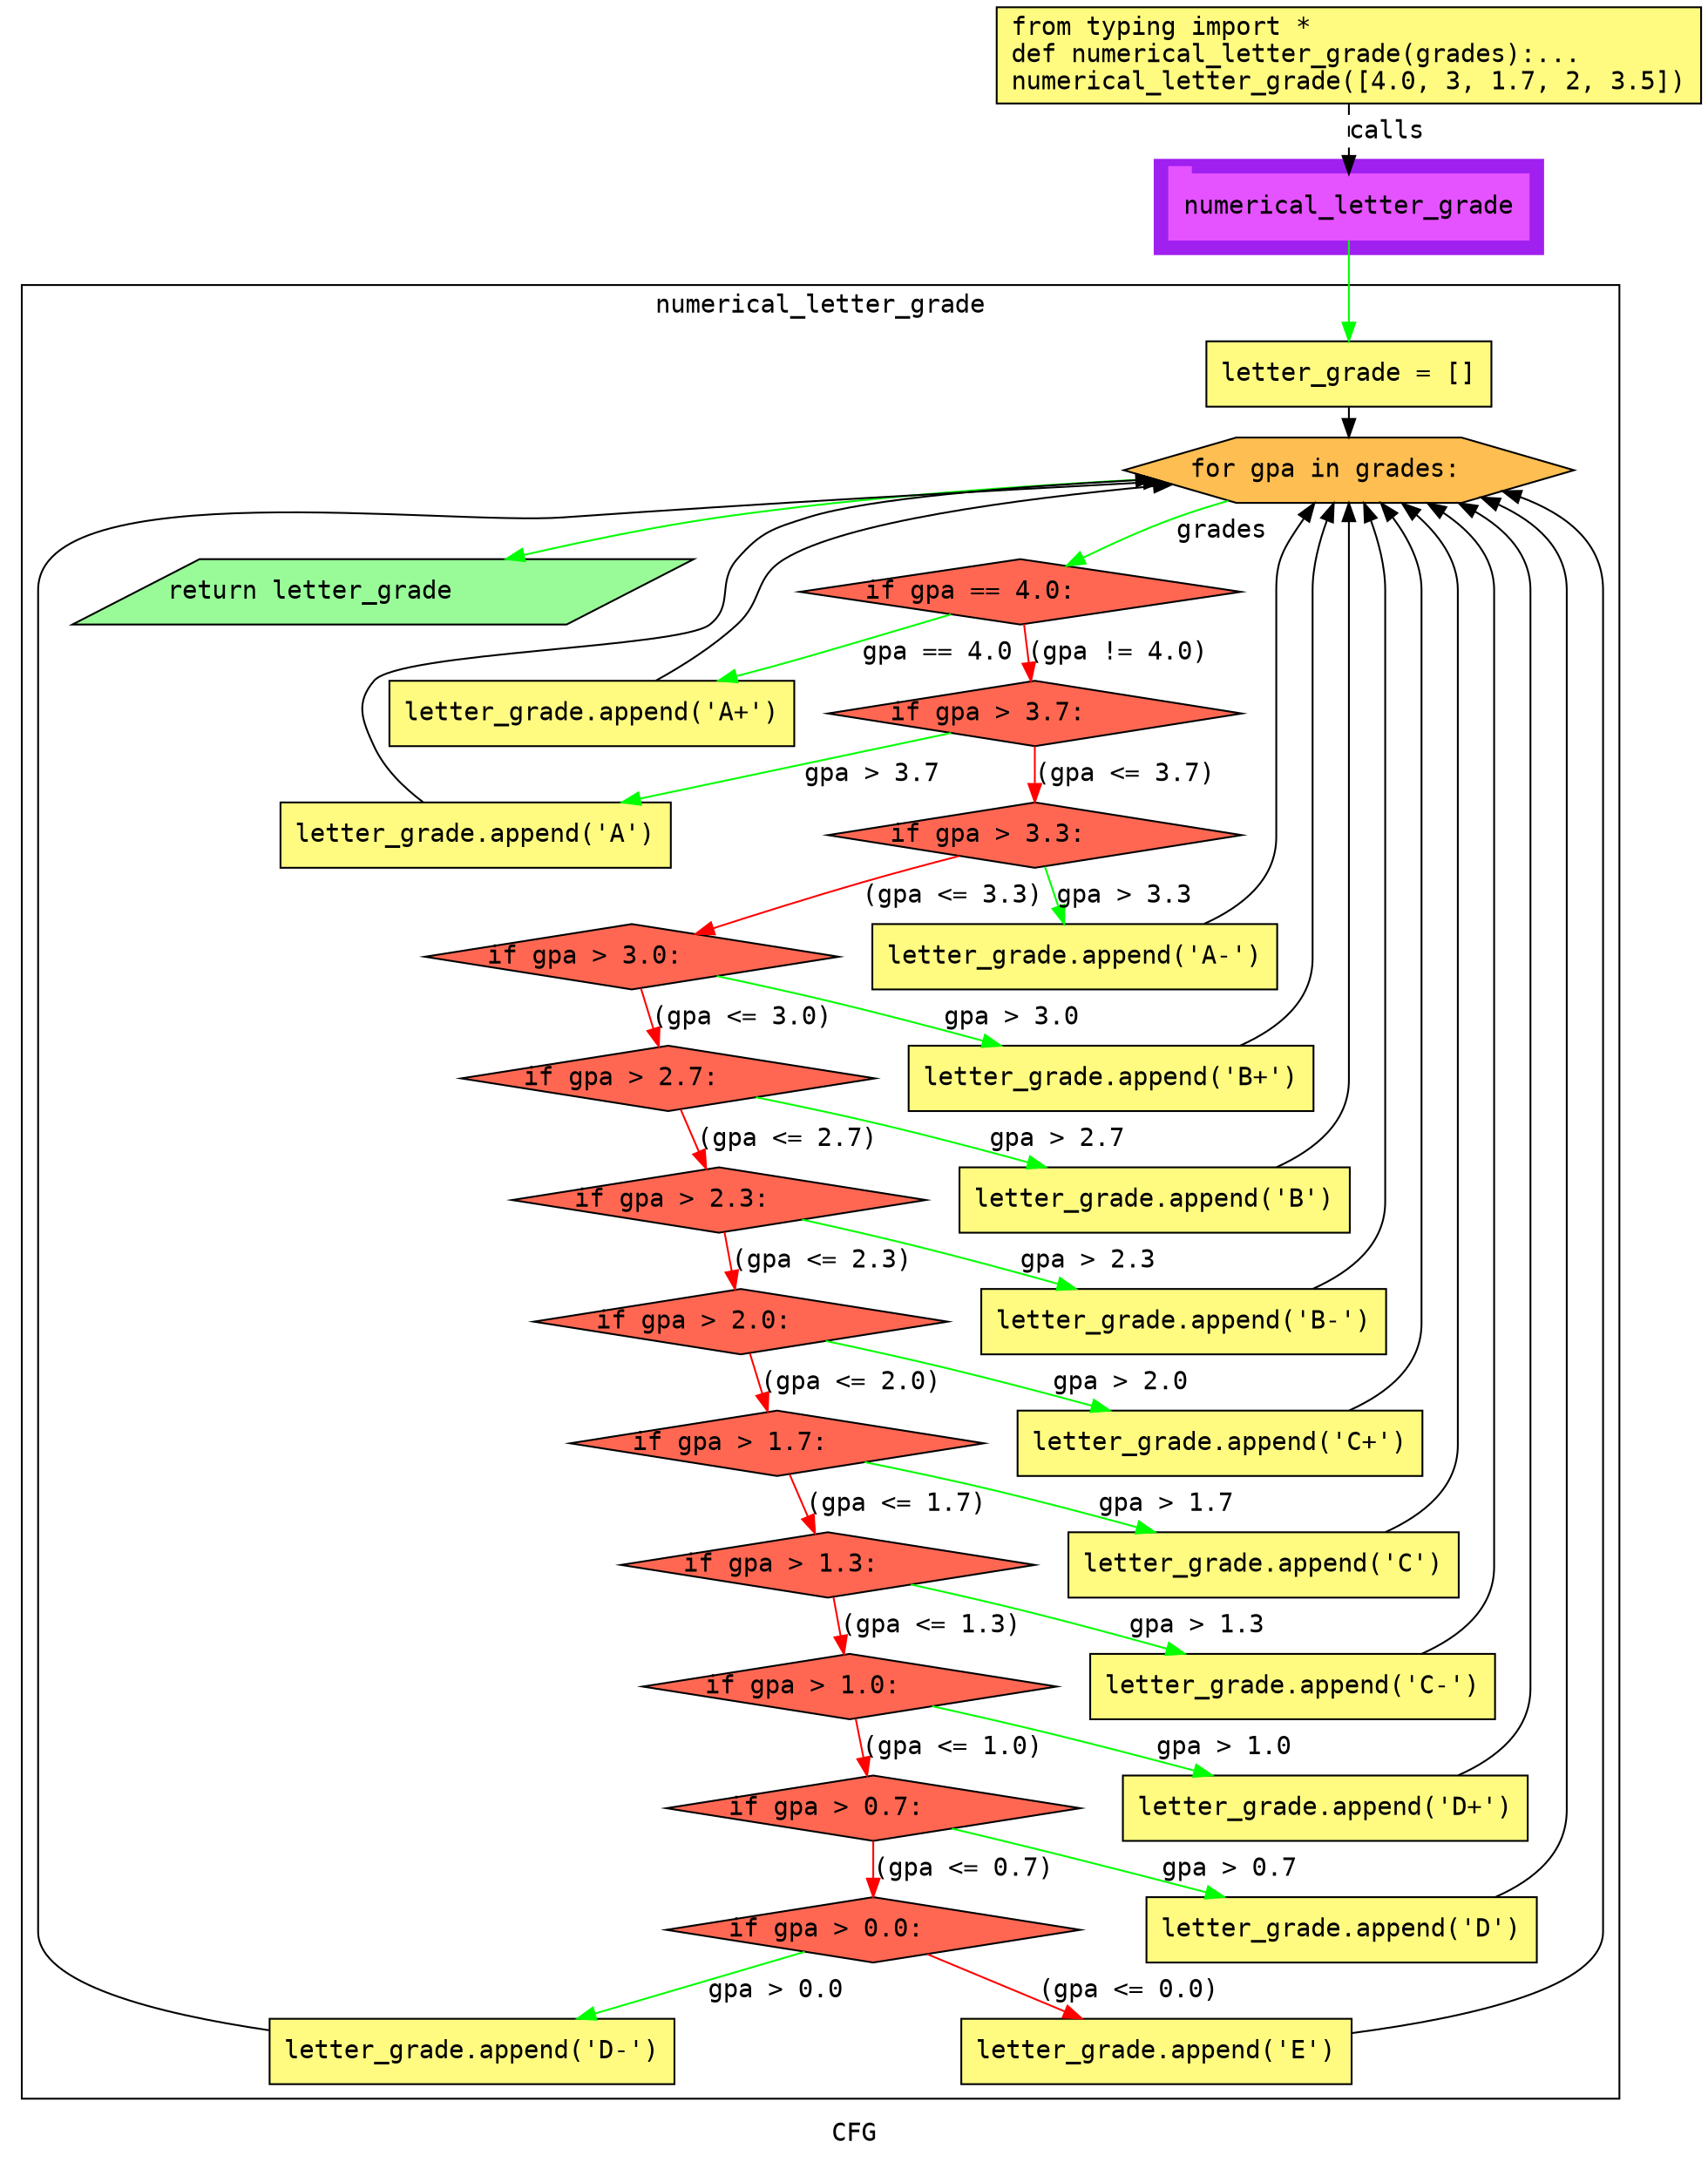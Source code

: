digraph cluster110CFG {
	graph [bb="0,0,919,1183",
		compound=True,
		fontname="DejaVu Sans Mono",
		label=CFG,
		lheight=0.21,
		lp="459.5,11.5",
		lwidth=0.35,
		pack=False,
		rankdir=TB,
		ranksep=0.02
	];
	node [fontname="DejaVu Sans Mono",
		label="\N"
	];
	edge [fontname="DejaVu Sans Mono"];
	subgraph cluster_1 {
		graph [bb="618,1047,832,1099",
			color=purple,
			compound=true,
			fontname="DejaVu Sans Mono",
			label="",
			rankdir=TB,
			ranksep=0.02,
			shape=tab,
			style=filled
		];
		node [fontname="DejaVu Sans Mono"];
		edge [fontname="DejaVu Sans Mono"];
		58	[color="#E552FF",
			height=0.5,
			label=numerical_letter_grade,
			linenum="[35]",
			pos="725,1073",
			shape=tab,
			style=filled,
			width=2.75];
	}
	subgraph cluster0numerical_letter_grade {
		graph [bb="8,31,874,1030",
			compound=True,
			fontname="DejaVu Sans Mono",
			label=numerical_letter_grade,
			lheight=0.21,
			lp="441,1018.5",
			lwidth=2.53,
			pack=False,
			rankdir=TB,
			ranksep=0.02
		];
		node [fontname="DejaVu Sans Mono"];
		edge [fontname="DejaVu Sans Mono"];
		subgraph cluster_7 {
			graph [color=purple,
				compound=true,
				fontname="DejaVu Sans Mono",
				label="",
				rankdir=TB,
				ranksep=0.02,
				shape=tab,
				style=filled
			];
			node [fontname="DejaVu Sans Mono"];
			edge [fontname="DejaVu Sans Mono"];
		}
		subgraph cluster_10 {
			graph [color=purple,
				compound=true,
				fontname="DejaVu Sans Mono",
				label="",
				rankdir=TB,
				ranksep=0.02,
				shape=tab,
				style=filled
			];
			node [fontname="DejaVu Sans Mono"];
			edge [fontname="DejaVu Sans Mono"];
		}
		subgraph cluster_13 {
			graph [color=purple,
				compound=true,
				fontname="DejaVu Sans Mono",
				label="",
				rankdir=TB,
				ranksep=0.02,
				shape=tab,
				style=filled
			];
			node [fontname="DejaVu Sans Mono"];
			edge [fontname="DejaVu Sans Mono"];
		}
		subgraph cluster_16 {
			graph [color=purple,
				compound=true,
				fontname="DejaVu Sans Mono",
				label="",
				rankdir=TB,
				ranksep=0.02,
				shape=tab,
				style=filled
			];
			node [fontname="DejaVu Sans Mono"];
			edge [fontname="DejaVu Sans Mono"];
		}
		subgraph cluster_19 {
			graph [color=purple,
				compound=true,
				fontname="DejaVu Sans Mono",
				label="",
				rankdir=TB,
				ranksep=0.02,
				shape=tab,
				style=filled
			];
			node [fontname="DejaVu Sans Mono"];
			edge [fontname="DejaVu Sans Mono"];
		}
		subgraph cluster_22 {
			graph [color=purple,
				compound=true,
				fontname="DejaVu Sans Mono",
				label="",
				rankdir=TB,
				ranksep=0.02,
				shape=tab,
				style=filled
			];
			node [fontname="DejaVu Sans Mono"];
			edge [fontname="DejaVu Sans Mono"];
		}
		subgraph cluster_25 {
			graph [color=purple,
				compound=true,
				fontname="DejaVu Sans Mono",
				label="",
				rankdir=TB,
				ranksep=0.02,
				shape=tab,
				style=filled
			];
			node [fontname="DejaVu Sans Mono"];
			edge [fontname="DejaVu Sans Mono"];
		}
		subgraph cluster_28 {
			graph [color=purple,
				compound=true,
				fontname="DejaVu Sans Mono",
				label="",
				rankdir=TB,
				ranksep=0.02,
				shape=tab,
				style=filled
			];
			node [fontname="DejaVu Sans Mono"];
			edge [fontname="DejaVu Sans Mono"];
		}
		subgraph cluster_31 {
			graph [color=purple,
				compound=true,
				fontname="DejaVu Sans Mono",
				label="",
				rankdir=TB,
				ranksep=0.02,
				shape=tab,
				style=filled
			];
			node [fontname="DejaVu Sans Mono"];
			edge [fontname="DejaVu Sans Mono"];
		}
		subgraph cluster_34 {
			graph [color=purple,
				compound=true,
				fontname="DejaVu Sans Mono",
				label="",
				rankdir=TB,
				ranksep=0.02,
				shape=tab,
				style=filled
			];
			node [fontname="DejaVu Sans Mono"];
			edge [fontname="DejaVu Sans Mono"];
		}
		subgraph cluster_37 {
			graph [color=purple,
				compound=true,
				fontname="DejaVu Sans Mono",
				label="",
				rankdir=TB,
				ranksep=0.02,
				shape=tab,
				style=filled
			];
			node [fontname="DejaVu Sans Mono"];
			edge [fontname="DejaVu Sans Mono"];
		}
		subgraph cluster_40 {
			graph [color=purple,
				compound=true,
				fontname="DejaVu Sans Mono",
				label="",
				rankdir=TB,
				ranksep=0.02,
				shape=tab,
				style=filled
			];
			node [fontname="DejaVu Sans Mono"];
			edge [fontname="DejaVu Sans Mono"];
		}
		subgraph cluster_42 {
			graph [color=purple,
				compound=true,
				fontname="DejaVu Sans Mono",
				label="",
				rankdir=TB,
				ranksep=0.02,
				shape=tab,
				style=filled
			];
			node [fontname="DejaVu Sans Mono"];
			edge [fontname="DejaVu Sans Mono"];
		}
		3	[fillcolor="#FFFB81",
			height=0.5,
			label="letter_grade = []\l",
			linenum="[5]",
			pos="725,981",
			shape=rectangle,
			style="filled,solid",
			width=2.1806];
		4	[fillcolor="#FFBE52",
			height=0.5,
			label="for gpa in grades:\l",
			linenum="[6]",
			pos="725,928",
			shape=hexagon,
			style="filled,solid",
			width=3.4397];
		3 -> 4	[color=black,
			pos="e,725,946.25 725,962.73 725,960.66 725,958.5 725,956.32"];
		5	[fillcolor="#FF6752",
			height=0.5,
			label="if gpa == 4.0:\l",
			linenum="[7]",
			pos="545,861",
			shape=diamond,
			style="filled,solid",
			width=3.3702];
		4 -> 5	[color=green,
			label=grades,
			lp="655,894.5",
			pos="e,570.15,875.32 658.59,911.19 648.91,908.4 639.14,905.32 630,902 612.86,895.77 594.48,887.36 579.21,879.85"];
		6	[fillcolor="#98fb98",
			height=0.5,
			label="return letter_grade\l",
			linenum="[33]",
			pos="201,861",
			shape=parallelogram,
			style="filled,solid",
			width=4.5794];
		4 -> 6	[color=green,
			pos="e,266.45,879.06 617.33,923.28 549.05,919.92 459.02,913.63 380,902 345.75,896.96 308.3,888.98 276.55,881.48"];
		7	[fillcolor="#FFFB81",
			height=0.5,
			label="letter_grade.append('A+')\l",
			linenum="[8]",
			pos="309,794",
			shape=rectangle,
			style="filled,solid",
			width=3.0972];
		5 -> 7	[color=green,
			label="gpa == 4.0",
			lp="501.5,827.5",
			pos="e,379.75,812.05 506.48,848.72 491.91,844.44 475.19,839.51 460,835 437.76,828.39 432.38,826.12 410,820 403.44,818.21 396.63,816.4 \
389.79,814.62"];
		9	[fillcolor="#FF6752",
			height=0.5,
			label="if gpa > 3.7:\l",
			linenum="[9]",
			pos="552,794",
			shape=diamond,
			style="filled,solid",
			width=3.166];
		5 -> 9	[color=red,
			label="(gpa != 4.0)",
			lp="599,827.5",
			pos="e,550.18,811.91 546.8,843.26 547.5,836.79 548.31,829.22 549.09,822.02"];
		7 -> 4	[color=black,
			pos="e,627.77,920.3 345.14,812.08 360.03,820.17 376.84,830.75 390,843 404.26,856.27 398.48,868.67 415,879 448.2,899.76 541.91,912.34 \
617.68,919.38"];
		10	[fillcolor="#FFFB81",
			height=0.5,
			label="letter_grade.append('A')\l",
			linenum="[10]",
			pos="246,727",
			shape=rectangle,
			style="filled,solid",
			width=2.9861];
		9 -> 10	[color=green,
			label="gpa > 3.7",
			lp="463.5,760.5",
			pos="e,326.19,745.03 505.86,783.2 461.05,773.68 391.81,758.97 336.07,747.13"];
		12	[fillcolor="#FF6752",
			height=0.5,
			label="if gpa > 3.3:\l",
			linenum="[11]",
			pos="552,727",
			shape=diamond,
			style="filled,solid",
			width=3.166];
		9 -> 12	[color=red,
			label="(gpa <= 3.7)",
			lp="602,760.5",
			pos="e,552,745.19 552,775.92 552,769.7 552,762.5 552,755.6"];
		10 -> 4	[color=black,
			pos="e,617.79,923.11 216.48,745.1 205.75,753 194.84,763.45 189,776 182.25,790.51 178.66,799.79 189,812 202.54,827.99 358.59,829.98 375,\
843 388.58,853.77 378.69,865.86 390,879 402.88,893.96 409.22,895.9 428,902 460.65,912.61 539.24,918.94 607.38,922.57"];
		13	[fillcolor="#FFFB81",
			height=0.5,
			label="letter_grade.append('A-')\l",
			linenum="[12]",
			pos="574,660",
			shape=rectangle,
			style="filled,solid",
			width=3.0972];
		12 -> 13	[color=green,
			label="gpa > 3.3",
			lp="601.5,693.5",
			pos="e,568.22,678.08 557.55,709.6 559.79,702.98 562.44,695.17 564.94,687.77"];
		15	[fillcolor="#FF6752",
			height=0.5,
			label="if gpa > 3.0:\l",
			linenum="[13]",
			pos="331,660",
			shape=diamond,
			style="filled,solid",
			width=3.166];
		12 -> 15	[color=red,
			label="(gpa <= 3.3)",
			lp="507,693.5",
			pos="e,365.89,672.59 510.26,715.5 493.63,711.19 474.36,706.04 457,701 429.78,693.1 399.5,683.52 375.45,675.71"];
		13 -> 4	[color=black,
			pos="e,705.97,909.79 645.24,678.11 666.86,687.84 685,702.89 685,726 685,862 685,862 685,862 685,878.47 688.55,884.45 700.09,901.24"];
		16	[fillcolor="#FFFB81",
			height=0.5,
			label="letter_grade.append('B+')\l",
			linenum="[14]",
			pos="594,593",
			shape=rectangle,
			style="filled,solid",
			width=3.0972];
		15 -> 16	[color=green,
			label="gpa > 3.0",
			lp="540.5,626.5",
			pos="e,533.69,611.03 377.84,649.37 398.75,644.93 423.67,639.44 446,634 471.46,627.8 499.22,620.45 523.75,613.76"];
		18	[fillcolor="#FF6752",
			height=0.5,
			label="if gpa > 2.7:\l",
			linenum="[15]",
			pos="351,593",
			shape=diamond,
			style="filled,solid",
			width=3.166];
		15 -> 18	[color=red,
			label="(gpa <= 3.0)",
			lp="392,626.5",
			pos="e,345.89,610.62 336.05,642.6 338.12,635.88 340.56,627.92 342.87,620.42"];
		16 -> 4	[color=black,
			pos="e,716.63,909.78 665.24,611.11 686.86,620.84 705,635.89 705,659 705,862 705,862 705,862 705,874.97 708.68,888.77 712.88,900.31"];
		19	[fillcolor="#FFFB81",
			height=0.5,
			label="letter_grade.append('B')\l",
			linenum="[16]",
			pos="618,526",
			shape=rectangle,
			style="filled,solid",
			width=2.9861];
		18 -> 19	[color=green,
			label="gpa > 2.7",
			lp="564.5,559.5",
			pos="e,558.49,544.07 399.32,582.62 421.26,578.19 447.51,572.64 471,567 496.43,560.9 524.14,553.54 548.59,546.81"];
		21	[fillcolor="#FF6752",
			height=0.5,
			label="if gpa > 2.3:\l",
			linenum="[17]",
			pos="379,526",
			shape=diamond,
			style="filled,solid",
			width=3.166];
		18 -> 21	[color=red,
			label="(gpa <= 2.7)",
			lp="417,559.5",
			pos="e,371.96,543.33 357.92,575.93 360.96,568.88 364.6,560.42 368,552.53"];
		19 -> 4	[color=black,
			pos="e,725,909.89 685.16,544.07 706.66,553.86 725,568.96 725,592 725,862 725,862 725,862 725,874.44 725,888.22 725,899.88"];
		22	[fillcolor="#FFFB81",
			height=0.5,
			label="letter_grade.append('B-')\l",
			linenum="[18]",
			pos="634,459",
			shape=rectangle,
			style="filled,solid",
			width=3.0972];
		21 -> 22	[color=green,
			label="gpa > 2.3",
			lp="582.5,492.5",
			pos="e,575.32,477.01 425.03,515.17 445.04,510.75 468.73,505.34 490,500 514.77,493.77 541.78,486.42 565.65,479.73"];
		24	[fillcolor="#FF6752",
			height=0.5,
			label="if gpa > 2.0:\l",
			linenum="[19]",
			pos="391,459",
			shape=diamond,
			style="filled,solid",
			width=3.166];
		21 -> 24	[color=red,
			label="(gpa <= 2.3)",
			lp="436,492.5",
			pos="e,387.88,476.91 382.09,508.26 383.3,501.72 384.71,494.05 386.06,486.77"];
		22 -> 4	[color=black,
			pos="e,733.37,909.78 705.24,477.11 726.86,486.84 745,501.89 745,525 745,862 745,862 745,862 745,874.97 741.32,888.77 737.12,900.31"];
		25	[fillcolor="#FFFB81",
			height=0.5,
			label="letter_grade.append('C+')\l",
			linenum="[20]",
			pos="654,392",
			shape=rectangle,
			style="filled,solid",
			width=3.0972];
		24 -> 25	[color=green,
			label="gpa > 2.0",
			lp="600.5,425.5",
			pos="e,593.69,410.03 437.84,448.37 458.75,443.93 483.67,438.44 506,433 531.46,426.8 559.22,419.45 583.75,412.76"];
		27	[fillcolor="#FF6752",
			height=0.5,
			label="if gpa > 1.7:\l",
			linenum="[21]",
			pos="411,392",
			shape=diamond,
			style="filled,solid",
			width=3.166];
		24 -> 27	[color=red,
			label="(gpa <= 2.0)",
			lp="452,425.5",
			pos="e,405.89,409.62 396.05,441.6 398.12,434.88 400.56,426.92 402.87,419.42"];
		25 -> 4	[color=black,
			pos="e,742.66,909.96 725.24,410.11 746.86,419.84 765,434.89 765,458 765,862 765,862 765,862 765,876.57 757.62,890.62 749.2,901.9"];
		28	[fillcolor="#FFFB81",
			height=0.5,
			label="letter_grade.append('C')\l",
			linenum="[22]",
			pos="678,325",
			shape=rectangle,
			style="filled,solid",
			width=2.9861];
		27 -> 28	[color=green,
			label="gpa > 1.7",
			lp="624.5,358.5",
			pos="e,618.49,343.07 459.32,381.62 481.26,377.19 507.51,371.64 531,366 556.43,359.9 584.14,352.54 608.59,345.81"];
		30	[fillcolor="#FF6752",
			height=0.5,
			label="if gpa > 1.3:\l",
			linenum="[23]",
			pos="439,325",
			shape=diamond,
			style="filled,solid",
			width=3.166];
		27 -> 30	[color=red,
			label="(gpa <= 1.7)",
			lp="477,358.5",
			pos="e,431.96,342.33 417.92,374.93 420.96,367.88 424.6,359.42 428,351.53"];
		28 -> 4	[color=black,
			pos="e,754.3,909.77 745.16,343.07 766.66,352.86 785,367.96 785,391 785,862 785,862 785,862 785,878.53 774.39,892.66 762.09,903.47"];
		31	[fillcolor="#FFFB81",
			height=0.5,
			label="letter_grade.append('C-')\l",
			linenum="[24]",
			pos="694,258",
			shape=rectangle,
			style="filled,solid",
			width=3.0972];
		30 -> 31	[color=green,
			label="gpa > 1.3",
			lp="642.5,291.5",
			pos="e,635.32,276.01 485.03,314.17 505.04,309.75 528.73,304.34 550,299 574.77,292.77 601.78,285.42 625.65,278.73"];
		33	[fillcolor="#FF6752",
			height=0.5,
			label="if gpa > 1.0:\l",
			linenum="[25]",
			pos="451,258",
			shape=diamond,
			style="filled,solid",
			width=3.166];
		30 -> 33	[color=red,
			label="(gpa <= 1.3)",
			lp="496,291.5",
			pos="e,447.88,275.91 442.09,307.26 443.3,300.72 444.71,293.05 446.06,285.77"];
		31 -> 4	[color=black,
			pos="e,768.28,909.9 765.24,276.11 786.86,285.84 805,300.89 805,324 805,862 805,862 805,862 805,880.27 792.28,894.31 776.98,904.58"];
		34	[fillcolor="#FFFB81",
			height=0.5,
			label="letter_grade.append('D+')\l",
			linenum="[26]",
			pos="712,191",
			shape=rectangle,
			style="filled,solid",
			width=3.0972];
		33 -> 34	[color=green,
			label="gpa > 1.0",
			lp="656.5,224.5",
			pos="e,650.11,209.09 496.73,247.12 516.8,242.68 540.61,237.26 562,232 587.65,225.69 615.64,218.36 640.42,211.7"];
		36	[fillcolor="#FF6752",
			height=0.5,
			label="if gpa > 0.7:\l",
			linenum="[27]",
			pos="464,191",
			shape=diamond,
			style="filled,solid",
			width=3.166];
		33 -> 36	[color=red,
			label="(gpa <= 1.0)",
			lp="508,224.5",
			pos="e,460.62,208.91 454.35,240.26 455.66,233.72 457.19,226.05 458.65,218.77"];
		34 -> 4	[color=black,
			pos="e,785.48,909.91 785.16,209.06 806.88,218.76 825,233.8 825,257 825,862 825,862 825,862 825,881.4 811.61,895.3 794.63,905.14"];
		37	[fillcolor="#FFFB81",
			height=0.5,
			label="letter_grade.append('D')\l",
			linenum="[28]",
			pos="721,124",
			shape=rectangle,
			style="filled,solid",
			width=2.9861];
		36 -> 37	[color=green,
			label="gpa > 0.7",
			lp="659.5,157.5",
			pos="e,657.05,142.02 507.31,179.79 526,175.33 548.1,169.99 568,165 593.86,158.51 622.12,151.19 647.23,144.6"];
		39	[fillcolor="#FF6752",
			height=0.5,
			label="if gpa > 0.0:\l",
			linenum="[29]",
			pos="464,124",
			shape=diamond,
			style="filled,solid",
			width=3.166];
		36 -> 39	[color=red,
			label="(gpa <= 0.7)",
			lp="514,157.5",
			pos="e,464,142.19 464,172.92 464,166.7 464,159.5 464,152.6"];
		37 -> 4	[color=black,
			pos="e,797.57,913.12 805.77,142.09 827.56,151.69 845,166.67 845,190 845,862 845,862 845,862 845,884.8 828.04,899.65 806.87,909.3"];
		40	[fillcolor="#FFFB81",
			height=0.5,
			label="letter_grade.append('D-')\l",
			linenum="[30]",
			pos="212,57",
			shape=rectangle,
			style="filled,solid",
			width=3.0972];
		39 -> 40	[color=green,
			label="gpa > 0.0",
			lp="397.5,90.5",
			pos="e,278.14,75.06 422.95,112.41 386.52,103.01 332.34,89.041 288.02,77.608"];
		42	[fillcolor="#FFFB81",
			height=0.5,
			label="letter_grade.append('E')\l",
			linenum="[32]",
			pos="709,57",
			shape=rectangle,
			style="filled,solid",
			width=2.9861];
		39 -> 42	[color=red,
			label="(gpa <= 0.0)",
			lp="658,90.5",
			pos="e,644.84,75.022 504.18,112.34 539.57,102.95 592.02,89.035 634.99,77.637"];
		40 -> 4	[color=black,
			pos="e,622.23,921.79 107.08,75.021 60.925,85.579 17,101.32 17,123 17,862 17,862 17,862 17,987.27 171.05,893.02 296,902 403.19,909.7 525.58,\
916.65 612.12,921.26"];
		42 -> 4	[color=black,
			pos="e,809.67,916.45 816.92,69.863 843.74,79.16 865,95.273 865,123 865,862 865,862 865,862 865,888.25 844.5,903.93 819.18,913.29"];
	}
	1	[fillcolor="#FFFB81",
		height=0.73611,
		label="from typing import *\ldef numerical_letter_grade(grades):...\lnumerical_letter_grade([4.0, 3, 1.7, 2, 3.5])\l",
		linenum="[1]",
		pos="725,1156.5",
		shape=rectangle,
		style="filled,solid",
		width=5.3889];
	1 -> 58	[label=calls,
		lp="746,1114.5",
		pos="e,725,1091.1 725,1129.7 725,1120.7 725,1110.5 725,1101.3",
		style=dashed];
	58 -> 3	[color=green,
		pos="e,725,999.3 725,1054.6 725,1041.8 725,1024.1 725,1009.4"];
}
